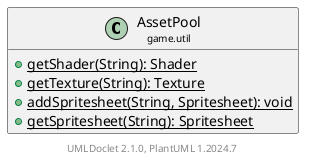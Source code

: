 @startuml
    set namespaceSeparator none
    hide empty fields
    hide empty methods

    class "<size:14>AssetPool\n<size:10>game.util" as game.util.AssetPool [[AssetPool.html]] {
        {static} +getShader(String): Shader
        {static} +getTexture(String): Texture
        {static} +addSpritesheet(String, Spritesheet): void
        {static} +getSpritesheet(String): Spritesheet
    }

    center footer UMLDoclet 2.1.0, PlantUML %version()
@enduml
